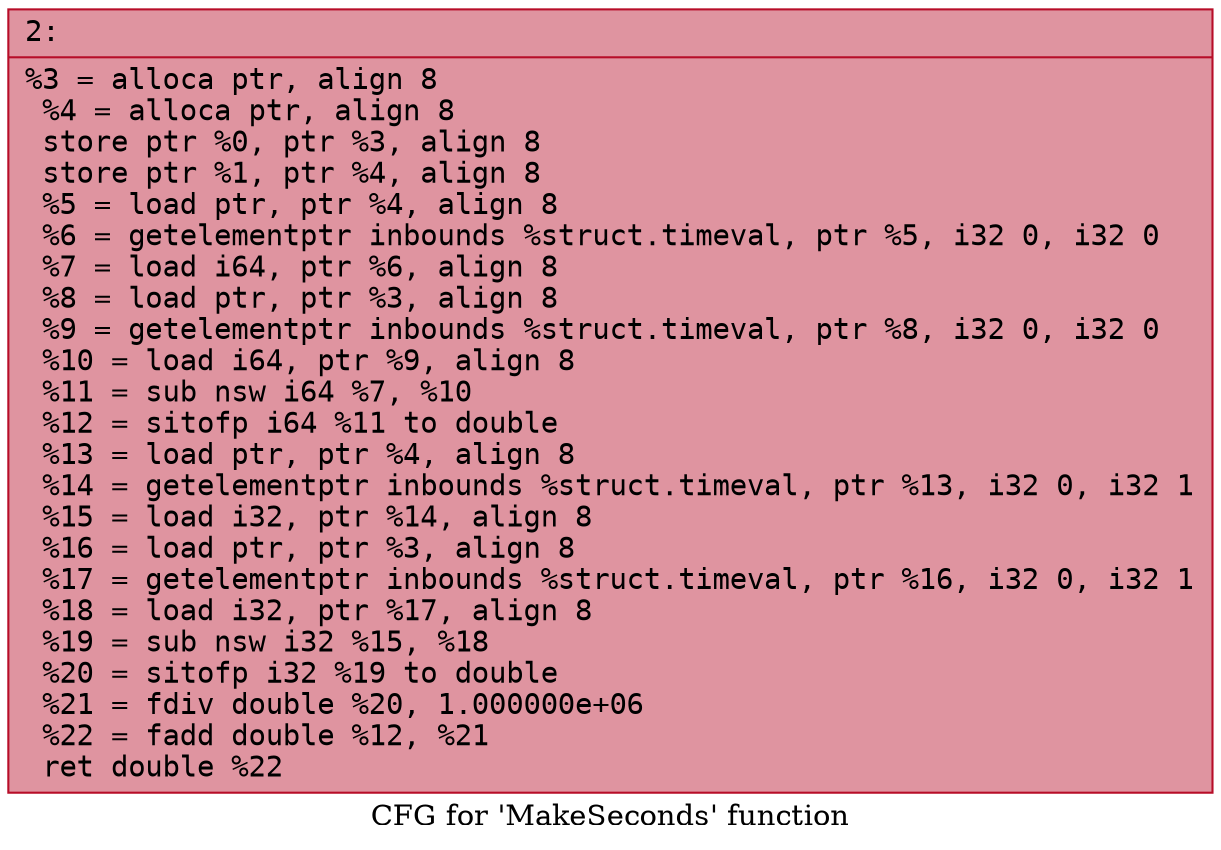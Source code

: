digraph "CFG for 'MakeSeconds' function" {
	label="CFG for 'MakeSeconds' function";

	Node0x6000008ba940 [shape=record,color="#b70d28ff", style=filled, fillcolor="#b70d2870" fontname="Courier",label="{2:\l|  %3 = alloca ptr, align 8\l  %4 = alloca ptr, align 8\l  store ptr %0, ptr %3, align 8\l  store ptr %1, ptr %4, align 8\l  %5 = load ptr, ptr %4, align 8\l  %6 = getelementptr inbounds %struct.timeval, ptr %5, i32 0, i32 0\l  %7 = load i64, ptr %6, align 8\l  %8 = load ptr, ptr %3, align 8\l  %9 = getelementptr inbounds %struct.timeval, ptr %8, i32 0, i32 0\l  %10 = load i64, ptr %9, align 8\l  %11 = sub nsw i64 %7, %10\l  %12 = sitofp i64 %11 to double\l  %13 = load ptr, ptr %4, align 8\l  %14 = getelementptr inbounds %struct.timeval, ptr %13, i32 0, i32 1\l  %15 = load i32, ptr %14, align 8\l  %16 = load ptr, ptr %3, align 8\l  %17 = getelementptr inbounds %struct.timeval, ptr %16, i32 0, i32 1\l  %18 = load i32, ptr %17, align 8\l  %19 = sub nsw i32 %15, %18\l  %20 = sitofp i32 %19 to double\l  %21 = fdiv double %20, 1.000000e+06\l  %22 = fadd double %12, %21\l  ret double %22\l}"];
}
